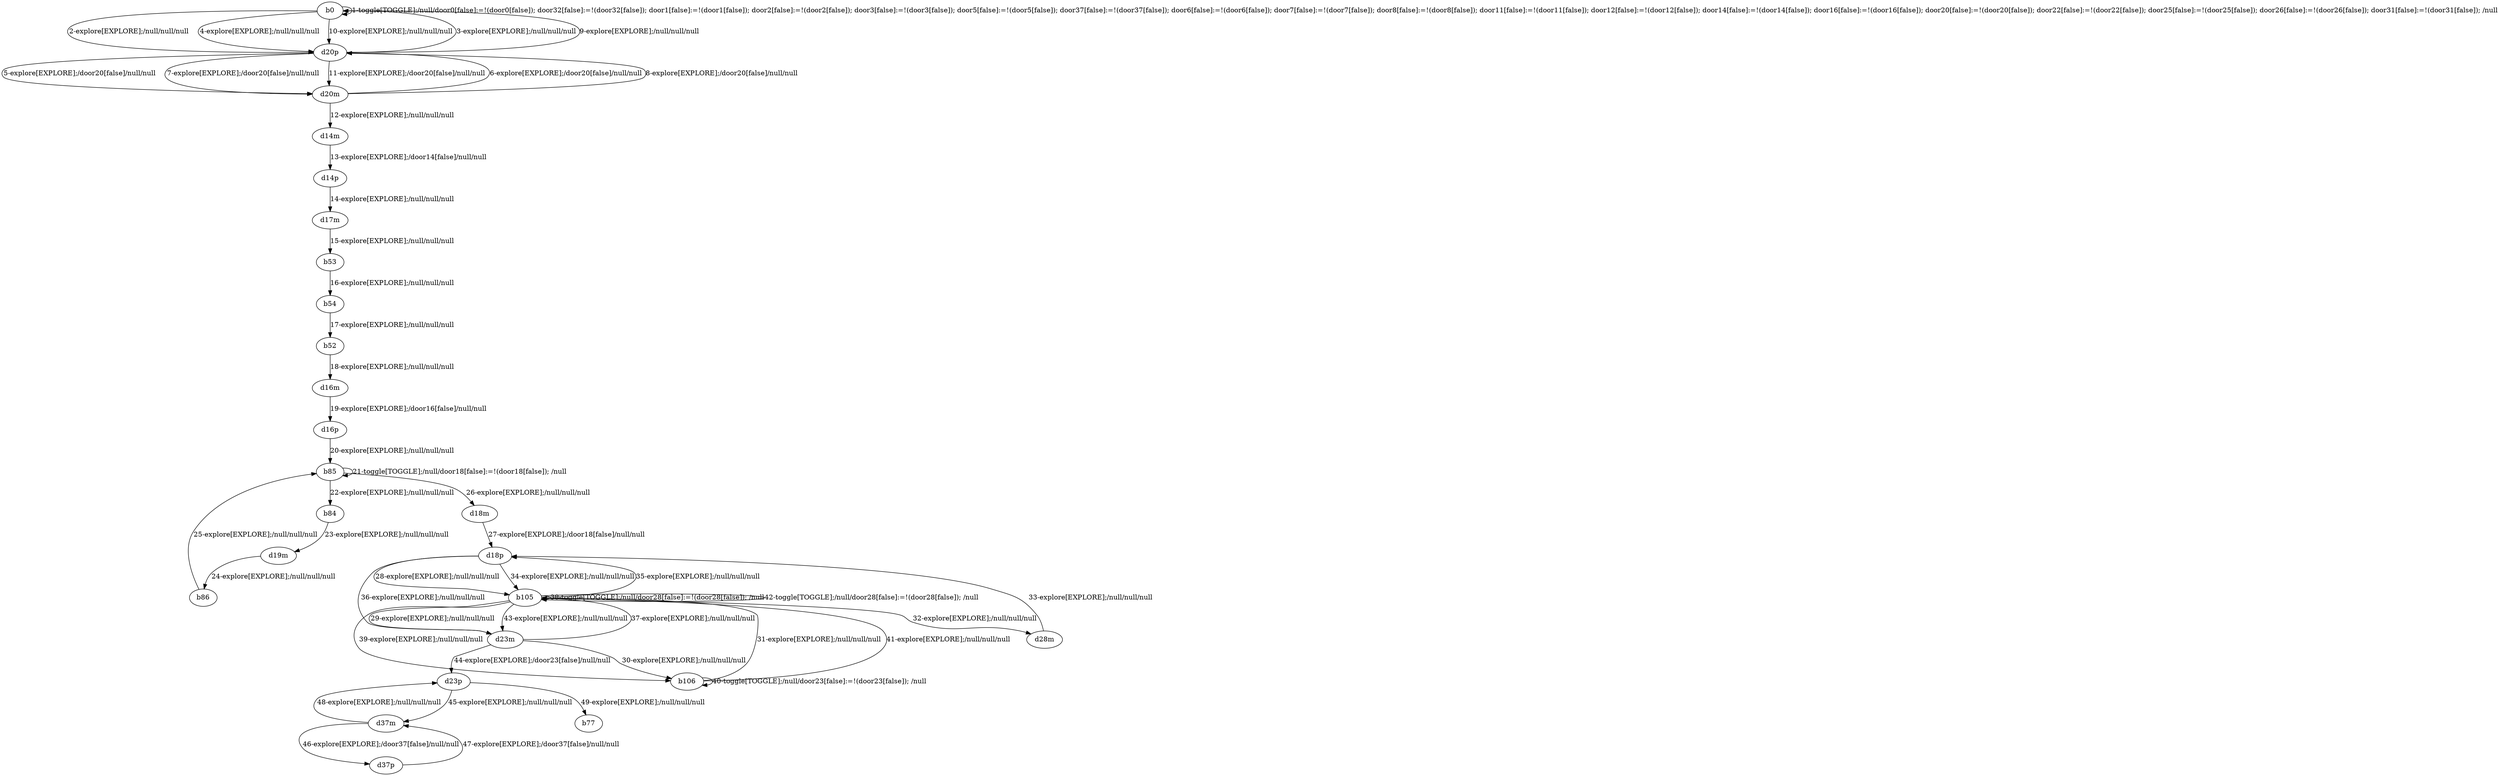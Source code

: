 # Total number of goals covered by this test: 1
# d37m --> d23p

digraph g {
"b0" -> "b0" [label = "1-toggle[TOGGLE];/null/door0[false]:=!(door0[false]); door32[false]:=!(door32[false]); door1[false]:=!(door1[false]); door2[false]:=!(door2[false]); door3[false]:=!(door3[false]); door5[false]:=!(door5[false]); door37[false]:=!(door37[false]); door6[false]:=!(door6[false]); door7[false]:=!(door7[false]); door8[false]:=!(door8[false]); door11[false]:=!(door11[false]); door12[false]:=!(door12[false]); door14[false]:=!(door14[false]); door16[false]:=!(door16[false]); door20[false]:=!(door20[false]); door22[false]:=!(door22[false]); door25[false]:=!(door25[false]); door26[false]:=!(door26[false]); door31[false]:=!(door31[false]); /null"];
"b0" -> "d20p" [label = "2-explore[EXPLORE];/null/null/null"];
"d20p" -> "b0" [label = "3-explore[EXPLORE];/null/null/null"];
"b0" -> "d20p" [label = "4-explore[EXPLORE];/null/null/null"];
"d20p" -> "d20m" [label = "5-explore[EXPLORE];/door20[false]/null/null"];
"d20m" -> "d20p" [label = "6-explore[EXPLORE];/door20[false]/null/null"];
"d20p" -> "d20m" [label = "7-explore[EXPLORE];/door20[false]/null/null"];
"d20m" -> "d20p" [label = "8-explore[EXPLORE];/door20[false]/null/null"];
"d20p" -> "b0" [label = "9-explore[EXPLORE];/null/null/null"];
"b0" -> "d20p" [label = "10-explore[EXPLORE];/null/null/null"];
"d20p" -> "d20m" [label = "11-explore[EXPLORE];/door20[false]/null/null"];
"d20m" -> "d14m" [label = "12-explore[EXPLORE];/null/null/null"];
"d14m" -> "d14p" [label = "13-explore[EXPLORE];/door14[false]/null/null"];
"d14p" -> "d17m" [label = "14-explore[EXPLORE];/null/null/null"];
"d17m" -> "b53" [label = "15-explore[EXPLORE];/null/null/null"];
"b53" -> "b54" [label = "16-explore[EXPLORE];/null/null/null"];
"b54" -> "b52" [label = "17-explore[EXPLORE];/null/null/null"];
"b52" -> "d16m" [label = "18-explore[EXPLORE];/null/null/null"];
"d16m" -> "d16p" [label = "19-explore[EXPLORE];/door16[false]/null/null"];
"d16p" -> "b85" [label = "20-explore[EXPLORE];/null/null/null"];
"b85" -> "b85" [label = "21-toggle[TOGGLE];/null/door18[false]:=!(door18[false]); /null"];
"b85" -> "b84" [label = "22-explore[EXPLORE];/null/null/null"];
"b84" -> "d19m" [label = "23-explore[EXPLORE];/null/null/null"];
"d19m" -> "b86" [label = "24-explore[EXPLORE];/null/null/null"];
"b86" -> "b85" [label = "25-explore[EXPLORE];/null/null/null"];
"b85" -> "d18m" [label = "26-explore[EXPLORE];/null/null/null"];
"d18m" -> "d18p" [label = "27-explore[EXPLORE];/door18[false]/null/null"];
"d18p" -> "b105" [label = "28-explore[EXPLORE];/null/null/null"];
"b105" -> "d23m" [label = "29-explore[EXPLORE];/null/null/null"];
"d23m" -> "b106" [label = "30-explore[EXPLORE];/null/null/null"];
"b106" -> "b105" [label = "31-explore[EXPLORE];/null/null/null"];
"b105" -> "d28m" [label = "32-explore[EXPLORE];/null/null/null"];
"d28m" -> "d18p" [label = "33-explore[EXPLORE];/null/null/null"];
"d18p" -> "b105" [label = "34-explore[EXPLORE];/null/null/null"];
"b105" -> "d18p" [label = "35-explore[EXPLORE];/null/null/null"];
"d18p" -> "d23m" [label = "36-explore[EXPLORE];/null/null/null"];
"d23m" -> "b105" [label = "37-explore[EXPLORE];/null/null/null"];
"b105" -> "b105" [label = "38-toggle[TOGGLE];/null/door28[false]:=!(door28[false]); /null"];
"b105" -> "b106" [label = "39-explore[EXPLORE];/null/null/null"];
"b106" -> "b106" [label = "40-toggle[TOGGLE];/null/door23[false]:=!(door23[false]); /null"];
"b106" -> "b105" [label = "41-explore[EXPLORE];/null/null/null"];
"b105" -> "b105" [label = "42-toggle[TOGGLE];/null/door28[false]:=!(door28[false]); /null"];
"b105" -> "d23m" [label = "43-explore[EXPLORE];/null/null/null"];
"d23m" -> "d23p" [label = "44-explore[EXPLORE];/door23[false]/null/null"];
"d23p" -> "d37m" [label = "45-explore[EXPLORE];/null/null/null"];
"d37m" -> "d37p" [label = "46-explore[EXPLORE];/door37[false]/null/null"];
"d37p" -> "d37m" [label = "47-explore[EXPLORE];/door37[false]/null/null"];
"d37m" -> "d23p" [label = "48-explore[EXPLORE];/null/null/null"];
"d23p" -> "b77" [label = "49-explore[EXPLORE];/null/null/null"];
}
